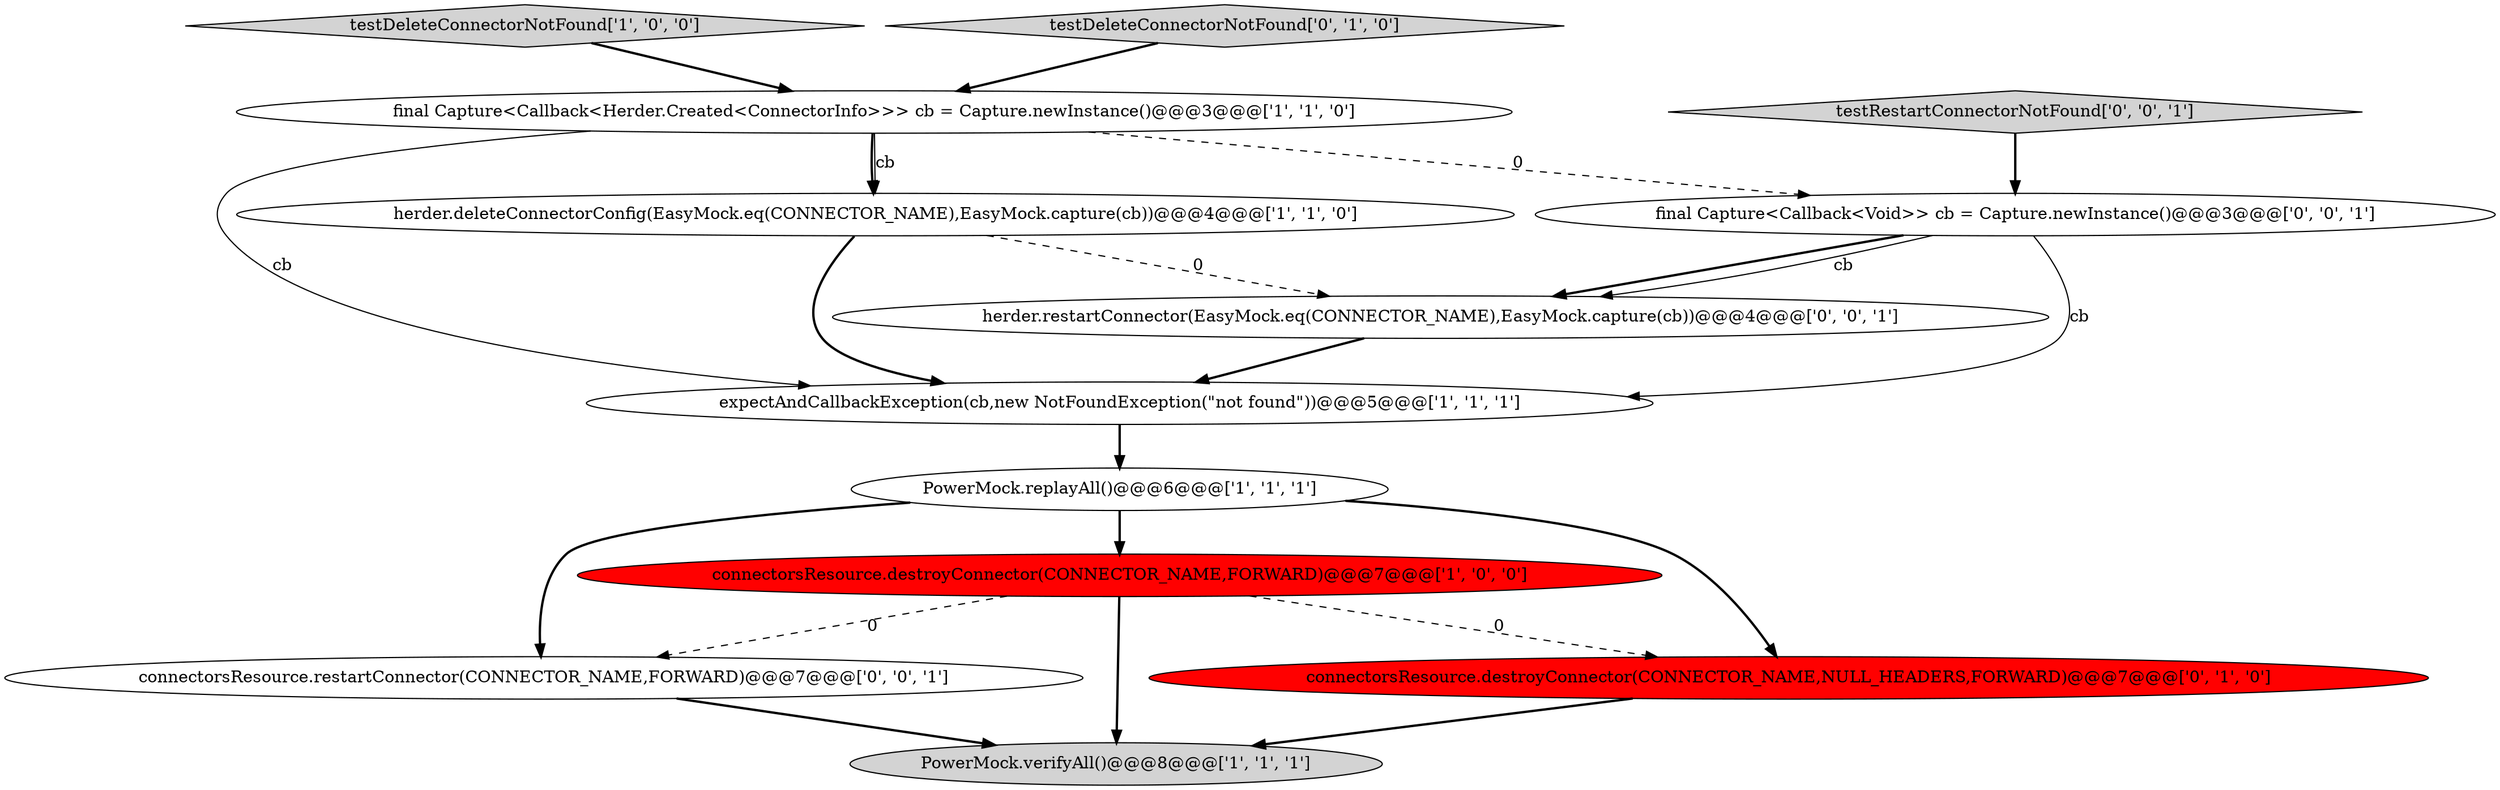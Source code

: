 digraph {
3 [style = filled, label = "herder.deleteConnectorConfig(EasyMock.eq(CONNECTOR_NAME),EasyMock.capture(cb))@@@4@@@['1', '1', '0']", fillcolor = white, shape = ellipse image = "AAA0AAABBB1BBB"];
9 [style = filled, label = "connectorsResource.restartConnector(CONNECTOR_NAME,FORWARD)@@@7@@@['0', '0', '1']", fillcolor = white, shape = ellipse image = "AAA0AAABBB3BBB"];
5 [style = filled, label = "PowerMock.replayAll()@@@6@@@['1', '1', '1']", fillcolor = white, shape = ellipse image = "AAA0AAABBB1BBB"];
0 [style = filled, label = "connectorsResource.destroyConnector(CONNECTOR_NAME,FORWARD)@@@7@@@['1', '0', '0']", fillcolor = red, shape = ellipse image = "AAA1AAABBB1BBB"];
11 [style = filled, label = "herder.restartConnector(EasyMock.eq(CONNECTOR_NAME),EasyMock.capture(cb))@@@4@@@['0', '0', '1']", fillcolor = white, shape = ellipse image = "AAA0AAABBB3BBB"];
4 [style = filled, label = "expectAndCallbackException(cb,new NotFoundException(\"not found\"))@@@5@@@['1', '1', '1']", fillcolor = white, shape = ellipse image = "AAA0AAABBB1BBB"];
6 [style = filled, label = "PowerMock.verifyAll()@@@8@@@['1', '1', '1']", fillcolor = lightgray, shape = ellipse image = "AAA0AAABBB1BBB"];
2 [style = filled, label = "final Capture<Callback<Herder.Created<ConnectorInfo>>> cb = Capture.newInstance()@@@3@@@['1', '1', '0']", fillcolor = white, shape = ellipse image = "AAA0AAABBB1BBB"];
12 [style = filled, label = "final Capture<Callback<Void>> cb = Capture.newInstance()@@@3@@@['0', '0', '1']", fillcolor = white, shape = ellipse image = "AAA0AAABBB3BBB"];
10 [style = filled, label = "testRestartConnectorNotFound['0', '0', '1']", fillcolor = lightgray, shape = diamond image = "AAA0AAABBB3BBB"];
8 [style = filled, label = "connectorsResource.destroyConnector(CONNECTOR_NAME,NULL_HEADERS,FORWARD)@@@7@@@['0', '1', '0']", fillcolor = red, shape = ellipse image = "AAA1AAABBB2BBB"];
1 [style = filled, label = "testDeleteConnectorNotFound['1', '0', '0']", fillcolor = lightgray, shape = diamond image = "AAA0AAABBB1BBB"];
7 [style = filled, label = "testDeleteConnectorNotFound['0', '1', '0']", fillcolor = lightgray, shape = diamond image = "AAA0AAABBB2BBB"];
5->8 [style = bold, label=""];
5->9 [style = bold, label=""];
0->6 [style = bold, label=""];
2->3 [style = bold, label=""];
11->4 [style = bold, label=""];
2->3 [style = solid, label="cb"];
12->11 [style = bold, label=""];
8->6 [style = bold, label=""];
3->4 [style = bold, label=""];
9->6 [style = bold, label=""];
2->12 [style = dashed, label="0"];
2->4 [style = solid, label="cb"];
5->0 [style = bold, label=""];
10->12 [style = bold, label=""];
7->2 [style = bold, label=""];
12->11 [style = solid, label="cb"];
0->8 [style = dashed, label="0"];
1->2 [style = bold, label=""];
0->9 [style = dashed, label="0"];
12->4 [style = solid, label="cb"];
4->5 [style = bold, label=""];
3->11 [style = dashed, label="0"];
}
